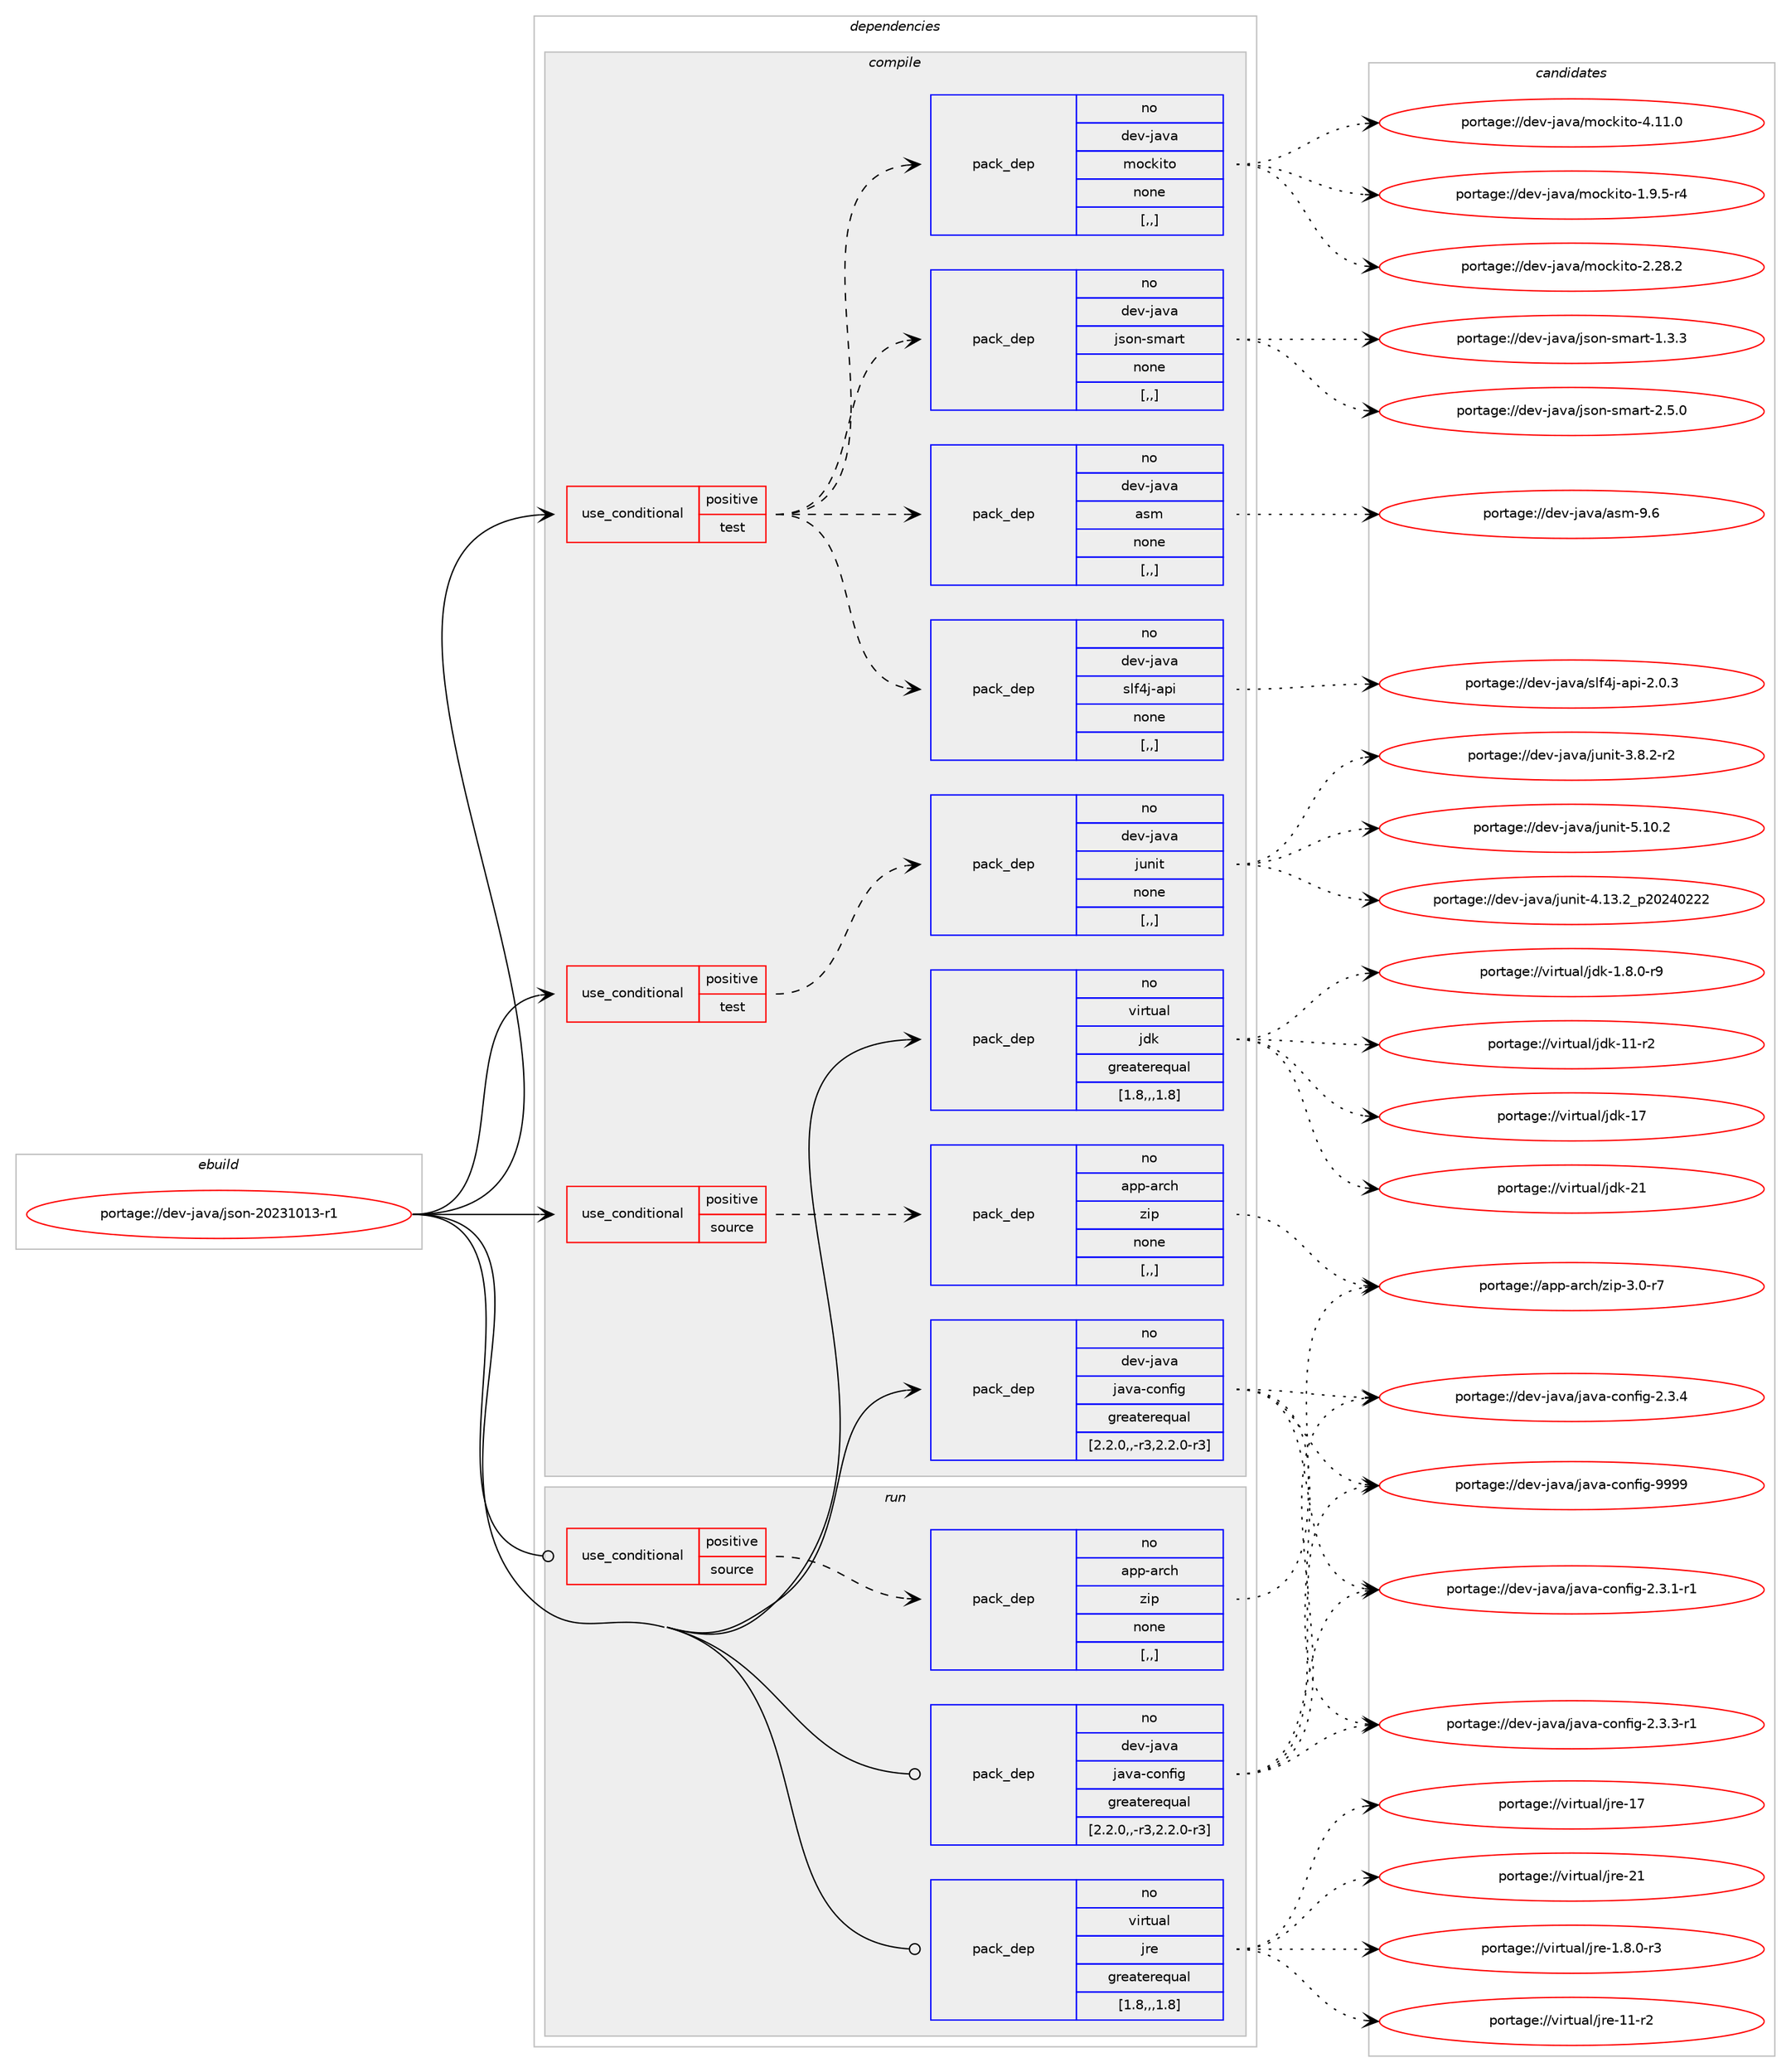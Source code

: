 digraph prolog {

# *************
# Graph options
# *************

newrank=true;
concentrate=true;
compound=true;
graph [rankdir=LR,fontname=Helvetica,fontsize=10,ranksep=1.5];#, ranksep=2.5, nodesep=0.2];
edge  [arrowhead=vee];
node  [fontname=Helvetica,fontsize=10];

# **********
# The ebuild
# **********

subgraph cluster_leftcol {
color=gray;
rank=same;
label=<<i>ebuild</i>>;
id [label="portage://dev-java/json-20231013-r1", color=red, width=4, href="../dev-java/json-20231013-r1.svg"];
}

# ****************
# The dependencies
# ****************

subgraph cluster_midcol {
color=gray;
label=<<i>dependencies</i>>;
subgraph cluster_compile {
fillcolor="#eeeeee";
style=filled;
label=<<i>compile</i>>;
subgraph cond21493 {
dependency93284 [label=<<TABLE BORDER="0" CELLBORDER="1" CELLSPACING="0" CELLPADDING="4"><TR><TD ROWSPAN="3" CELLPADDING="10">use_conditional</TD></TR><TR><TD>positive</TD></TR><TR><TD>source</TD></TR></TABLE>>, shape=none, color=red];
subgraph pack70765 {
dependency93285 [label=<<TABLE BORDER="0" CELLBORDER="1" CELLSPACING="0" CELLPADDING="4" WIDTH="220"><TR><TD ROWSPAN="6" CELLPADDING="30">pack_dep</TD></TR><TR><TD WIDTH="110">no</TD></TR><TR><TD>app-arch</TD></TR><TR><TD>zip</TD></TR><TR><TD>none</TD></TR><TR><TD>[,,]</TD></TR></TABLE>>, shape=none, color=blue];
}
dependency93284:e -> dependency93285:w [weight=20,style="dashed",arrowhead="vee"];
}
id:e -> dependency93284:w [weight=20,style="solid",arrowhead="vee"];
subgraph cond21494 {
dependency93286 [label=<<TABLE BORDER="0" CELLBORDER="1" CELLSPACING="0" CELLPADDING="4"><TR><TD ROWSPAN="3" CELLPADDING="10">use_conditional</TD></TR><TR><TD>positive</TD></TR><TR><TD>test</TD></TR></TABLE>>, shape=none, color=red];
subgraph pack70766 {
dependency93287 [label=<<TABLE BORDER="0" CELLBORDER="1" CELLSPACING="0" CELLPADDING="4" WIDTH="220"><TR><TD ROWSPAN="6" CELLPADDING="30">pack_dep</TD></TR><TR><TD WIDTH="110">no</TD></TR><TR><TD>dev-java</TD></TR><TR><TD>asm</TD></TR><TR><TD>none</TD></TR><TR><TD>[,,]</TD></TR></TABLE>>, shape=none, color=blue];
}
dependency93286:e -> dependency93287:w [weight=20,style="dashed",arrowhead="vee"];
subgraph pack70767 {
dependency93288 [label=<<TABLE BORDER="0" CELLBORDER="1" CELLSPACING="0" CELLPADDING="4" WIDTH="220"><TR><TD ROWSPAN="6" CELLPADDING="30">pack_dep</TD></TR><TR><TD WIDTH="110">no</TD></TR><TR><TD>dev-java</TD></TR><TR><TD>json-smart</TD></TR><TR><TD>none</TD></TR><TR><TD>[,,]</TD></TR></TABLE>>, shape=none, color=blue];
}
dependency93286:e -> dependency93288:w [weight=20,style="dashed",arrowhead="vee"];
subgraph pack70768 {
dependency93289 [label=<<TABLE BORDER="0" CELLBORDER="1" CELLSPACING="0" CELLPADDING="4" WIDTH="220"><TR><TD ROWSPAN="6" CELLPADDING="30">pack_dep</TD></TR><TR><TD WIDTH="110">no</TD></TR><TR><TD>dev-java</TD></TR><TR><TD>mockito</TD></TR><TR><TD>none</TD></TR><TR><TD>[,,]</TD></TR></TABLE>>, shape=none, color=blue];
}
dependency93286:e -> dependency93289:w [weight=20,style="dashed",arrowhead="vee"];
subgraph pack70769 {
dependency93290 [label=<<TABLE BORDER="0" CELLBORDER="1" CELLSPACING="0" CELLPADDING="4" WIDTH="220"><TR><TD ROWSPAN="6" CELLPADDING="30">pack_dep</TD></TR><TR><TD WIDTH="110">no</TD></TR><TR><TD>dev-java</TD></TR><TR><TD>slf4j-api</TD></TR><TR><TD>none</TD></TR><TR><TD>[,,]</TD></TR></TABLE>>, shape=none, color=blue];
}
dependency93286:e -> dependency93290:w [weight=20,style="dashed",arrowhead="vee"];
}
id:e -> dependency93286:w [weight=20,style="solid",arrowhead="vee"];
subgraph cond21495 {
dependency93291 [label=<<TABLE BORDER="0" CELLBORDER="1" CELLSPACING="0" CELLPADDING="4"><TR><TD ROWSPAN="3" CELLPADDING="10">use_conditional</TD></TR><TR><TD>positive</TD></TR><TR><TD>test</TD></TR></TABLE>>, shape=none, color=red];
subgraph pack70770 {
dependency93292 [label=<<TABLE BORDER="0" CELLBORDER="1" CELLSPACING="0" CELLPADDING="4" WIDTH="220"><TR><TD ROWSPAN="6" CELLPADDING="30">pack_dep</TD></TR><TR><TD WIDTH="110">no</TD></TR><TR><TD>dev-java</TD></TR><TR><TD>junit</TD></TR><TR><TD>none</TD></TR><TR><TD>[,,]</TD></TR></TABLE>>, shape=none, color=blue];
}
dependency93291:e -> dependency93292:w [weight=20,style="dashed",arrowhead="vee"];
}
id:e -> dependency93291:w [weight=20,style="solid",arrowhead="vee"];
subgraph pack70771 {
dependency93293 [label=<<TABLE BORDER="0" CELLBORDER="1" CELLSPACING="0" CELLPADDING="4" WIDTH="220"><TR><TD ROWSPAN="6" CELLPADDING="30">pack_dep</TD></TR><TR><TD WIDTH="110">no</TD></TR><TR><TD>dev-java</TD></TR><TR><TD>java-config</TD></TR><TR><TD>greaterequal</TD></TR><TR><TD>[2.2.0,,-r3,2.2.0-r3]</TD></TR></TABLE>>, shape=none, color=blue];
}
id:e -> dependency93293:w [weight=20,style="solid",arrowhead="vee"];
subgraph pack70772 {
dependency93294 [label=<<TABLE BORDER="0" CELLBORDER="1" CELLSPACING="0" CELLPADDING="4" WIDTH="220"><TR><TD ROWSPAN="6" CELLPADDING="30">pack_dep</TD></TR><TR><TD WIDTH="110">no</TD></TR><TR><TD>virtual</TD></TR><TR><TD>jdk</TD></TR><TR><TD>greaterequal</TD></TR><TR><TD>[1.8,,,1.8]</TD></TR></TABLE>>, shape=none, color=blue];
}
id:e -> dependency93294:w [weight=20,style="solid",arrowhead="vee"];
}
subgraph cluster_compileandrun {
fillcolor="#eeeeee";
style=filled;
label=<<i>compile and run</i>>;
}
subgraph cluster_run {
fillcolor="#eeeeee";
style=filled;
label=<<i>run</i>>;
subgraph cond21496 {
dependency93295 [label=<<TABLE BORDER="0" CELLBORDER="1" CELLSPACING="0" CELLPADDING="4"><TR><TD ROWSPAN="3" CELLPADDING="10">use_conditional</TD></TR><TR><TD>positive</TD></TR><TR><TD>source</TD></TR></TABLE>>, shape=none, color=red];
subgraph pack70773 {
dependency93296 [label=<<TABLE BORDER="0" CELLBORDER="1" CELLSPACING="0" CELLPADDING="4" WIDTH="220"><TR><TD ROWSPAN="6" CELLPADDING="30">pack_dep</TD></TR><TR><TD WIDTH="110">no</TD></TR><TR><TD>app-arch</TD></TR><TR><TD>zip</TD></TR><TR><TD>none</TD></TR><TR><TD>[,,]</TD></TR></TABLE>>, shape=none, color=blue];
}
dependency93295:e -> dependency93296:w [weight=20,style="dashed",arrowhead="vee"];
}
id:e -> dependency93295:w [weight=20,style="solid",arrowhead="odot"];
subgraph pack70774 {
dependency93297 [label=<<TABLE BORDER="0" CELLBORDER="1" CELLSPACING="0" CELLPADDING="4" WIDTH="220"><TR><TD ROWSPAN="6" CELLPADDING="30">pack_dep</TD></TR><TR><TD WIDTH="110">no</TD></TR><TR><TD>dev-java</TD></TR><TR><TD>java-config</TD></TR><TR><TD>greaterequal</TD></TR><TR><TD>[2.2.0,,-r3,2.2.0-r3]</TD></TR></TABLE>>, shape=none, color=blue];
}
id:e -> dependency93297:w [weight=20,style="solid",arrowhead="odot"];
subgraph pack70775 {
dependency93298 [label=<<TABLE BORDER="0" CELLBORDER="1" CELLSPACING="0" CELLPADDING="4" WIDTH="220"><TR><TD ROWSPAN="6" CELLPADDING="30">pack_dep</TD></TR><TR><TD WIDTH="110">no</TD></TR><TR><TD>virtual</TD></TR><TR><TD>jre</TD></TR><TR><TD>greaterequal</TD></TR><TR><TD>[1.8,,,1.8]</TD></TR></TABLE>>, shape=none, color=blue];
}
id:e -> dependency93298:w [weight=20,style="solid",arrowhead="odot"];
}
}

# **************
# The candidates
# **************

subgraph cluster_choices {
rank=same;
color=gray;
label=<<i>candidates</i>>;

subgraph choice70765 {
color=black;
nodesep=1;
choice9711211245971149910447122105112455146484511455 [label="portage://app-arch/zip-3.0-r7", color=red, width=4,href="../app-arch/zip-3.0-r7.svg"];
dependency93285:e -> choice9711211245971149910447122105112455146484511455:w [style=dotted,weight="100"];
}
subgraph choice70766 {
color=black;
nodesep=1;
choice100101118451069711897479711510945574654 [label="portage://dev-java/asm-9.6", color=red, width=4,href="../dev-java/asm-9.6.svg"];
dependency93287:e -> choice100101118451069711897479711510945574654:w [style=dotted,weight="100"];
}
subgraph choice70767 {
color=black;
nodesep=1;
choice100101118451069711897471061151111104511510997114116454946514651 [label="portage://dev-java/json-smart-1.3.3", color=red, width=4,href="../dev-java/json-smart-1.3.3.svg"];
choice100101118451069711897471061151111104511510997114116455046534648 [label="portage://dev-java/json-smart-2.5.0", color=red, width=4,href="../dev-java/json-smart-2.5.0.svg"];
dependency93288:e -> choice100101118451069711897471061151111104511510997114116454946514651:w [style=dotted,weight="100"];
dependency93288:e -> choice100101118451069711897471061151111104511510997114116455046534648:w [style=dotted,weight="100"];
}
subgraph choice70768 {
color=black;
nodesep=1;
choice10010111845106971189747109111991071051161114549465746534511452 [label="portage://dev-java/mockito-1.9.5-r4", color=red, width=4,href="../dev-java/mockito-1.9.5-r4.svg"];
choice100101118451069711897471091119910710511611145504650564650 [label="portage://dev-java/mockito-2.28.2", color=red, width=4,href="../dev-java/mockito-2.28.2.svg"];
choice100101118451069711897471091119910710511611145524649494648 [label="portage://dev-java/mockito-4.11.0", color=red, width=4,href="../dev-java/mockito-4.11.0.svg"];
dependency93289:e -> choice10010111845106971189747109111991071051161114549465746534511452:w [style=dotted,weight="100"];
dependency93289:e -> choice100101118451069711897471091119910710511611145504650564650:w [style=dotted,weight="100"];
dependency93289:e -> choice100101118451069711897471091119910710511611145524649494648:w [style=dotted,weight="100"];
}
subgraph choice70769 {
color=black;
nodesep=1;
choice10010111845106971189747115108102521064597112105455046484651 [label="portage://dev-java/slf4j-api-2.0.3", color=red, width=4,href="../dev-java/slf4j-api-2.0.3.svg"];
dependency93290:e -> choice10010111845106971189747115108102521064597112105455046484651:w [style=dotted,weight="100"];
}
subgraph choice70770 {
color=black;
nodesep=1;
choice100101118451069711897471061171101051164551465646504511450 [label="portage://dev-java/junit-3.8.2-r2", color=red, width=4,href="../dev-java/junit-3.8.2-r2.svg"];
choice1001011184510697118974710611711010511645524649514650951125048505248505050 [label="portage://dev-java/junit-4.13.2_p20240222", color=red, width=4,href="../dev-java/junit-4.13.2_p20240222.svg"];
choice1001011184510697118974710611711010511645534649484650 [label="portage://dev-java/junit-5.10.2", color=red, width=4,href="../dev-java/junit-5.10.2.svg"];
dependency93292:e -> choice100101118451069711897471061171101051164551465646504511450:w [style=dotted,weight="100"];
dependency93292:e -> choice1001011184510697118974710611711010511645524649514650951125048505248505050:w [style=dotted,weight="100"];
dependency93292:e -> choice1001011184510697118974710611711010511645534649484650:w [style=dotted,weight="100"];
}
subgraph choice70771 {
color=black;
nodesep=1;
choice10010111845106971189747106971189745991111101021051034550465146494511449 [label="portage://dev-java/java-config-2.3.1-r1", color=red, width=4,href="../dev-java/java-config-2.3.1-r1.svg"];
choice10010111845106971189747106971189745991111101021051034550465146514511449 [label="portage://dev-java/java-config-2.3.3-r1", color=red, width=4,href="../dev-java/java-config-2.3.3-r1.svg"];
choice1001011184510697118974710697118974599111110102105103455046514652 [label="portage://dev-java/java-config-2.3.4", color=red, width=4,href="../dev-java/java-config-2.3.4.svg"];
choice10010111845106971189747106971189745991111101021051034557575757 [label="portage://dev-java/java-config-9999", color=red, width=4,href="../dev-java/java-config-9999.svg"];
dependency93293:e -> choice10010111845106971189747106971189745991111101021051034550465146494511449:w [style=dotted,weight="100"];
dependency93293:e -> choice10010111845106971189747106971189745991111101021051034550465146514511449:w [style=dotted,weight="100"];
dependency93293:e -> choice1001011184510697118974710697118974599111110102105103455046514652:w [style=dotted,weight="100"];
dependency93293:e -> choice10010111845106971189747106971189745991111101021051034557575757:w [style=dotted,weight="100"];
}
subgraph choice70772 {
color=black;
nodesep=1;
choice11810511411611797108471061001074549465646484511457 [label="portage://virtual/jdk-1.8.0-r9", color=red, width=4,href="../virtual/jdk-1.8.0-r9.svg"];
choice11810511411611797108471061001074549494511450 [label="portage://virtual/jdk-11-r2", color=red, width=4,href="../virtual/jdk-11-r2.svg"];
choice1181051141161179710847106100107454955 [label="portage://virtual/jdk-17", color=red, width=4,href="../virtual/jdk-17.svg"];
choice1181051141161179710847106100107455049 [label="portage://virtual/jdk-21", color=red, width=4,href="../virtual/jdk-21.svg"];
dependency93294:e -> choice11810511411611797108471061001074549465646484511457:w [style=dotted,weight="100"];
dependency93294:e -> choice11810511411611797108471061001074549494511450:w [style=dotted,weight="100"];
dependency93294:e -> choice1181051141161179710847106100107454955:w [style=dotted,weight="100"];
dependency93294:e -> choice1181051141161179710847106100107455049:w [style=dotted,weight="100"];
}
subgraph choice70773 {
color=black;
nodesep=1;
choice9711211245971149910447122105112455146484511455 [label="portage://app-arch/zip-3.0-r7", color=red, width=4,href="../app-arch/zip-3.0-r7.svg"];
dependency93296:e -> choice9711211245971149910447122105112455146484511455:w [style=dotted,weight="100"];
}
subgraph choice70774 {
color=black;
nodesep=1;
choice10010111845106971189747106971189745991111101021051034550465146494511449 [label="portage://dev-java/java-config-2.3.1-r1", color=red, width=4,href="../dev-java/java-config-2.3.1-r1.svg"];
choice10010111845106971189747106971189745991111101021051034550465146514511449 [label="portage://dev-java/java-config-2.3.3-r1", color=red, width=4,href="../dev-java/java-config-2.3.3-r1.svg"];
choice1001011184510697118974710697118974599111110102105103455046514652 [label="portage://dev-java/java-config-2.3.4", color=red, width=4,href="../dev-java/java-config-2.3.4.svg"];
choice10010111845106971189747106971189745991111101021051034557575757 [label="portage://dev-java/java-config-9999", color=red, width=4,href="../dev-java/java-config-9999.svg"];
dependency93297:e -> choice10010111845106971189747106971189745991111101021051034550465146494511449:w [style=dotted,weight="100"];
dependency93297:e -> choice10010111845106971189747106971189745991111101021051034550465146514511449:w [style=dotted,weight="100"];
dependency93297:e -> choice1001011184510697118974710697118974599111110102105103455046514652:w [style=dotted,weight="100"];
dependency93297:e -> choice10010111845106971189747106971189745991111101021051034557575757:w [style=dotted,weight="100"];
}
subgraph choice70775 {
color=black;
nodesep=1;
choice11810511411611797108471061141014549465646484511451 [label="portage://virtual/jre-1.8.0-r3", color=red, width=4,href="../virtual/jre-1.8.0-r3.svg"];
choice11810511411611797108471061141014549494511450 [label="portage://virtual/jre-11-r2", color=red, width=4,href="../virtual/jre-11-r2.svg"];
choice1181051141161179710847106114101454955 [label="portage://virtual/jre-17", color=red, width=4,href="../virtual/jre-17.svg"];
choice1181051141161179710847106114101455049 [label="portage://virtual/jre-21", color=red, width=4,href="../virtual/jre-21.svg"];
dependency93298:e -> choice11810511411611797108471061141014549465646484511451:w [style=dotted,weight="100"];
dependency93298:e -> choice11810511411611797108471061141014549494511450:w [style=dotted,weight="100"];
dependency93298:e -> choice1181051141161179710847106114101454955:w [style=dotted,weight="100"];
dependency93298:e -> choice1181051141161179710847106114101455049:w [style=dotted,weight="100"];
}
}

}
